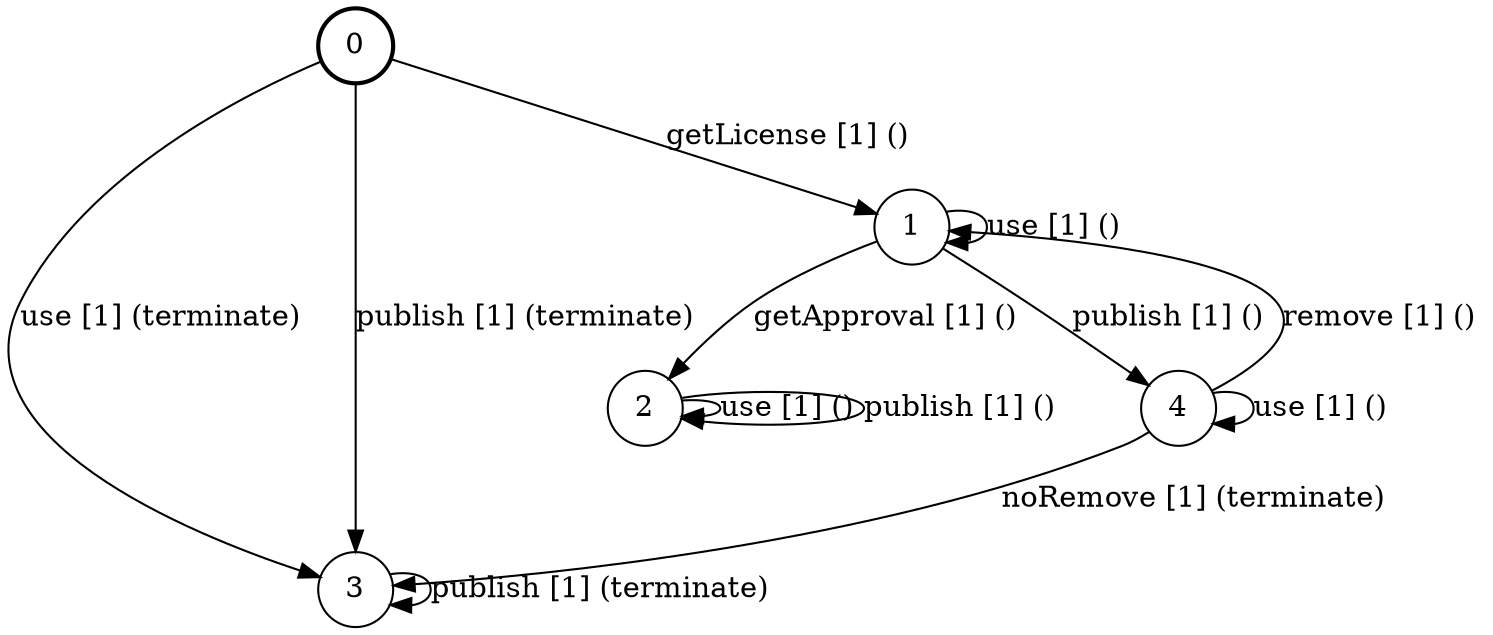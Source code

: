 # generated file, don't try to modify
# command: dot -Tpng <filename> > tree.png
digraph License {
    node [shape = circle];
    0 [style = "bold"];
    0 -> 3 [label = "use [1] (terminate) "];
    0 -> 1 [label = "getLicense [1] () "];
    0 -> 3 [label = "publish [1] (terminate) "];
    1 -> 1 [label = "use [1] () "];
    1 -> 2 [label = "getApproval [1] () "];
    1 -> 4 [label = "publish [1] () "];
    2 -> 2 [label = "use [1] () "];
    2 -> 2 [label = "publish [1] () "];
    3 -> 3 [label = "publish [1] (terminate) "];
    4 -> 3 [label = "noRemove [1] (terminate) "];
    4 -> 4 [label = "use [1] () "];
    4 -> 1 [label = "remove [1] () "];
}
